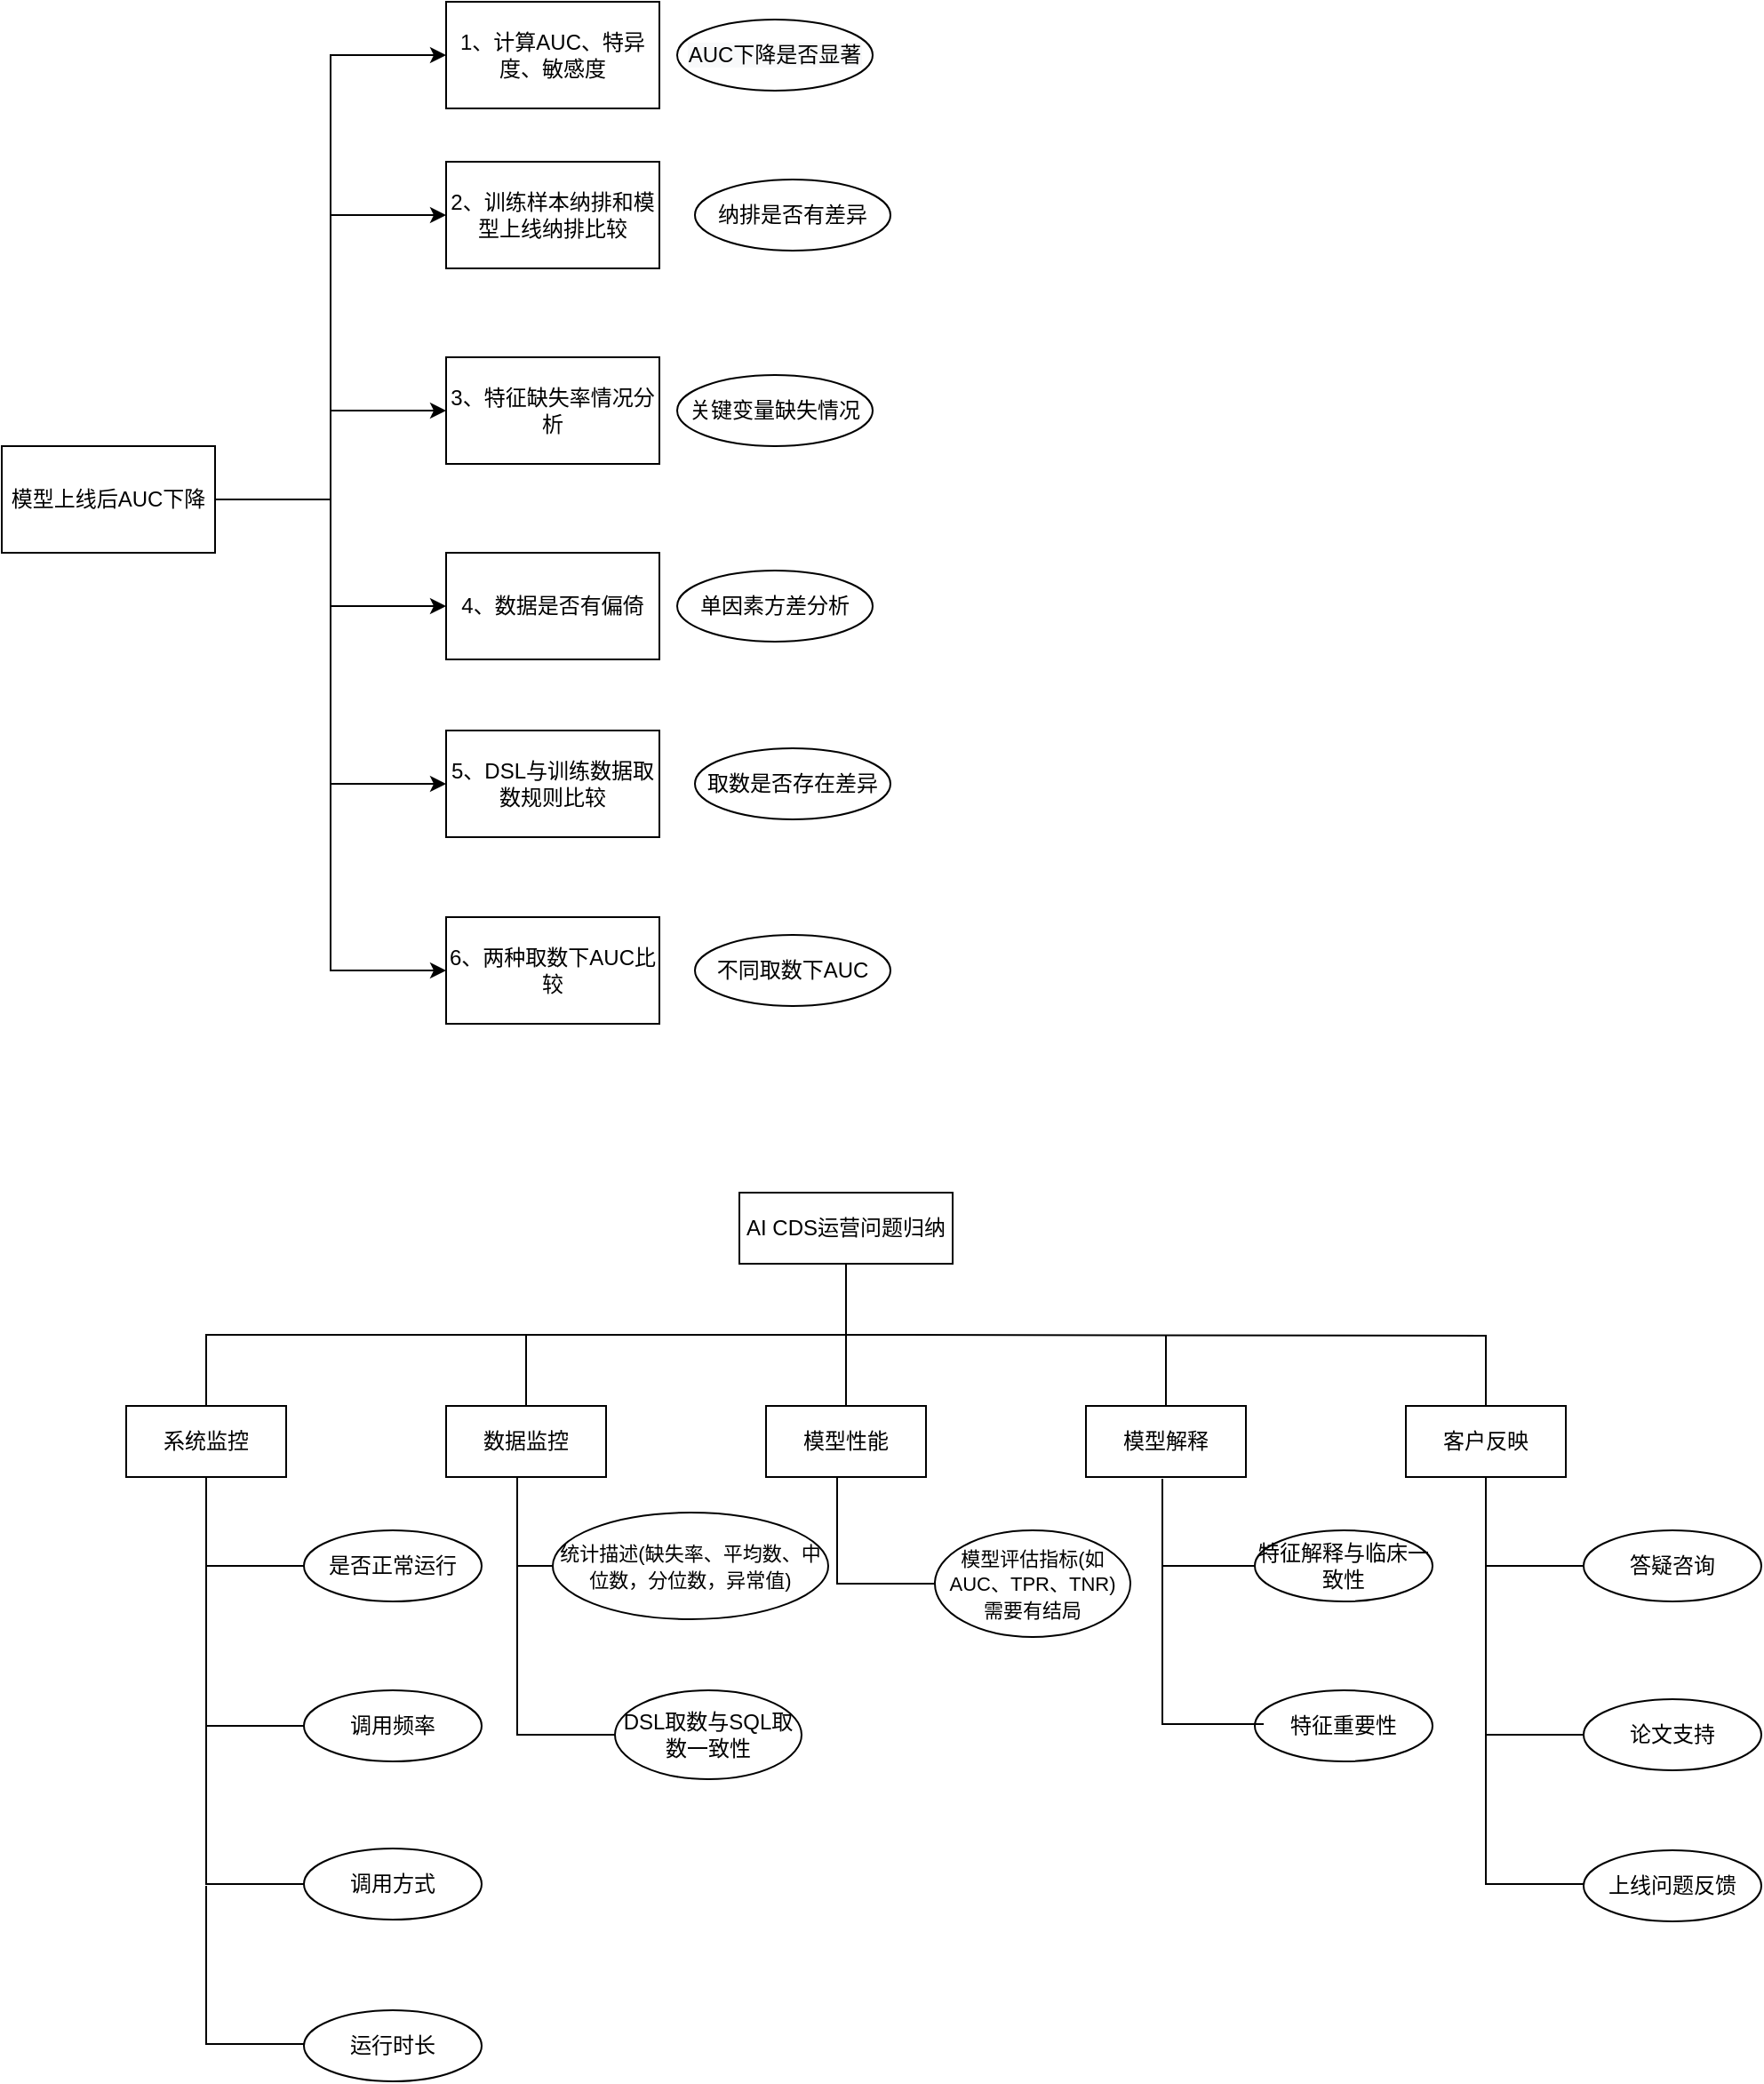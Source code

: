<mxfile version="15.6.5" type="github">
  <diagram id="vRWlxBvc6YLdMRHW4F01" name="Page-1">
    <mxGraphModel dx="1426" dy="826" grid="1" gridSize="10" guides="1" tooltips="1" connect="1" arrows="1" fold="1" page="1" pageScale="1" pageWidth="827" pageHeight="1169" math="0" shadow="0">
      <root>
        <mxCell id="0" />
        <mxCell id="1" parent="0" />
        <mxCell id="WEIcVe1hUNdVraOIOeLf-5" style="edgeStyle=orthogonalEdgeStyle;rounded=0;orthogonalLoop=1;jettySize=auto;html=1;exitX=1;exitY=0.5;exitDx=0;exitDy=0;entryX=0;entryY=0.5;entryDx=0;entryDy=0;" parent="1" source="WEIcVe1hUNdVraOIOeLf-1" target="WEIcVe1hUNdVraOIOeLf-2" edge="1">
          <mxGeometry relative="1" as="geometry" />
        </mxCell>
        <mxCell id="WEIcVe1hUNdVraOIOeLf-6" style="edgeStyle=orthogonalEdgeStyle;rounded=0;orthogonalLoop=1;jettySize=auto;html=1;entryX=0;entryY=0.5;entryDx=0;entryDy=0;" parent="1" source="WEIcVe1hUNdVraOIOeLf-1" target="LXul9ZkQvoNGOTqwKBGp-1" edge="1">
          <mxGeometry relative="1" as="geometry" />
        </mxCell>
        <mxCell id="WEIcVe1hUNdVraOIOeLf-7" style="edgeStyle=orthogonalEdgeStyle;rounded=0;orthogonalLoop=1;jettySize=auto;html=1;entryX=0;entryY=0.5;entryDx=0;entryDy=0;" parent="1" source="WEIcVe1hUNdVraOIOeLf-1" target="WEIcVe1hUNdVraOIOeLf-4" edge="1">
          <mxGeometry relative="1" as="geometry" />
        </mxCell>
        <mxCell id="WEIcVe1hUNdVraOIOeLf-8" style="edgeStyle=orthogonalEdgeStyle;rounded=0;orthogonalLoop=1;jettySize=auto;html=1;entryX=0;entryY=0.5;entryDx=0;entryDy=0;" parent="1" source="WEIcVe1hUNdVraOIOeLf-1" target="WEIcVe1hUNdVraOIOeLf-9" edge="1">
          <mxGeometry relative="1" as="geometry">
            <mxPoint x="210" y="490" as="targetPoint" />
          </mxGeometry>
        </mxCell>
        <mxCell id="LXul9ZkQvoNGOTqwKBGp-6" style="edgeStyle=orthogonalEdgeStyle;rounded=0;orthogonalLoop=1;jettySize=auto;html=1;entryX=0;entryY=0.5;entryDx=0;entryDy=0;" parent="1" source="WEIcVe1hUNdVraOIOeLf-1" target="LXul9ZkQvoNGOTqwKBGp-3" edge="1">
          <mxGeometry relative="1" as="geometry" />
        </mxCell>
        <mxCell id="LXul9ZkQvoNGOTqwKBGp-13" style="edgeStyle=orthogonalEdgeStyle;rounded=0;orthogonalLoop=1;jettySize=auto;html=1;entryX=0;entryY=0.5;entryDx=0;entryDy=0;" parent="1" source="WEIcVe1hUNdVraOIOeLf-1" target="WEIcVe1hUNdVraOIOeLf-10" edge="1">
          <mxGeometry relative="1" as="geometry" />
        </mxCell>
        <mxCell id="WEIcVe1hUNdVraOIOeLf-1" value="模型上线后AUC下降" style="rounded=0;whiteSpace=wrap;html=1;" parent="1" vertex="1">
          <mxGeometry x="10" y="320" width="120" height="60" as="geometry" />
        </mxCell>
        <mxCell id="WEIcVe1hUNdVraOIOeLf-2" value="3、特征缺失率情况分析" style="rounded=0;whiteSpace=wrap;html=1;" parent="1" vertex="1">
          <mxGeometry x="260" y="270" width="120" height="60" as="geometry" />
        </mxCell>
        <mxCell id="WEIcVe1hUNdVraOIOeLf-4" value="1、计算AUC、特异度、敏感度" style="rounded=0;whiteSpace=wrap;html=1;" parent="1" vertex="1">
          <mxGeometry x="260" y="70" width="120" height="60" as="geometry" />
        </mxCell>
        <mxCell id="WEIcVe1hUNdVraOIOeLf-9" value="5、DSL与训练数据取数规则比较" style="rounded=0;whiteSpace=wrap;html=1;" parent="1" vertex="1">
          <mxGeometry x="260" y="480" width="120" height="60" as="geometry" />
        </mxCell>
        <mxCell id="WEIcVe1hUNdVraOIOeLf-10" value="6、两种取数下AUC比较" style="rounded=0;whiteSpace=wrap;html=1;" parent="1" vertex="1">
          <mxGeometry x="260" y="585" width="120" height="60" as="geometry" />
        </mxCell>
        <mxCell id="LXul9ZkQvoNGOTqwKBGp-1" value="4、数据是否有偏倚" style="rounded=0;whiteSpace=wrap;html=1;" parent="1" vertex="1">
          <mxGeometry x="260" y="380" width="120" height="60" as="geometry" />
        </mxCell>
        <mxCell id="LXul9ZkQvoNGOTqwKBGp-3" value="2、训练样本纳排和模型上线纳排比较" style="rounded=0;whiteSpace=wrap;html=1;" parent="1" vertex="1">
          <mxGeometry x="260" y="160" width="120" height="60" as="geometry" />
        </mxCell>
        <mxCell id="LXul9ZkQvoNGOTqwKBGp-9" value="&lt;meta charset=&quot;utf-8&quot;&gt;&lt;span style=&quot;color: rgb(0, 0, 0); font-family: helvetica; font-size: 12px; font-style: normal; font-weight: 400; letter-spacing: normal; text-align: center; text-indent: 0px; text-transform: none; word-spacing: 0px; background-color: rgb(248, 249, 250); display: inline; float: none;&quot;&gt;AUC下降是否显著&lt;/span&gt;" style="ellipse;whiteSpace=wrap;html=1;" parent="1" vertex="1">
          <mxGeometry x="390" y="80" width="110" height="40" as="geometry" />
        </mxCell>
        <mxCell id="LXul9ZkQvoNGOTqwKBGp-10" value="&lt;font face=&quot;helvetica&quot;&gt;纳排是否有差异&lt;/font&gt;" style="ellipse;whiteSpace=wrap;html=1;" parent="1" vertex="1">
          <mxGeometry x="400" y="170" width="110" height="40" as="geometry" />
        </mxCell>
        <mxCell id="LXul9ZkQvoNGOTqwKBGp-11" value="&lt;font face=&quot;helvetica&quot;&gt;关键变量缺失情况&lt;/font&gt;" style="ellipse;whiteSpace=wrap;html=1;" parent="1" vertex="1">
          <mxGeometry x="390" y="280" width="110" height="40" as="geometry" />
        </mxCell>
        <mxCell id="LXul9ZkQvoNGOTqwKBGp-12" value="单因素方差分析" style="ellipse;whiteSpace=wrap;html=1;" parent="1" vertex="1">
          <mxGeometry x="390" y="390" width="110" height="40" as="geometry" />
        </mxCell>
        <mxCell id="LXul9ZkQvoNGOTqwKBGp-14" value="取数是否存在差异" style="ellipse;whiteSpace=wrap;html=1;" parent="1" vertex="1">
          <mxGeometry x="400" y="490" width="110" height="40" as="geometry" />
        </mxCell>
        <mxCell id="LXul9ZkQvoNGOTqwKBGp-15" value="不同取数下AUC" style="ellipse;whiteSpace=wrap;html=1;" parent="1" vertex="1">
          <mxGeometry x="400" y="595" width="110" height="40" as="geometry" />
        </mxCell>
        <mxCell id="HjqnfCNUR4v9TH8hMZEC-3" value="系统监控" style="rounded=0;whiteSpace=wrap;html=1;" parent="1" vertex="1">
          <mxGeometry x="80" y="860" width="90" height="40" as="geometry" />
        </mxCell>
        <mxCell id="HjqnfCNUR4v9TH8hMZEC-4" value="数据监控" style="rounded=0;whiteSpace=wrap;html=1;" parent="1" vertex="1">
          <mxGeometry x="260" y="860" width="90" height="40" as="geometry" />
        </mxCell>
        <mxCell id="HjqnfCNUR4v9TH8hMZEC-5" value="模型性能" style="rounded=0;whiteSpace=wrap;html=1;" parent="1" vertex="1">
          <mxGeometry x="440" y="860" width="90" height="40" as="geometry" />
        </mxCell>
        <mxCell id="HjqnfCNUR4v9TH8hMZEC-6" value="模型解释" style="rounded=0;whiteSpace=wrap;html=1;" parent="1" vertex="1">
          <mxGeometry x="620" y="860" width="90" height="40" as="geometry" />
        </mxCell>
        <mxCell id="HjqnfCNUR4v9TH8hMZEC-7" value="客户反映" style="rounded=0;whiteSpace=wrap;html=1;" parent="1" vertex="1">
          <mxGeometry x="800" y="860" width="90" height="40" as="geometry" />
        </mxCell>
        <mxCell id="HjqnfCNUR4v9TH8hMZEC-8" value="是否正常运行" style="ellipse;whiteSpace=wrap;html=1;" parent="1" vertex="1">
          <mxGeometry x="180" y="930" width="100" height="40" as="geometry" />
        </mxCell>
        <mxCell id="HjqnfCNUR4v9TH8hMZEC-9" value="调用频率" style="ellipse;whiteSpace=wrap;html=1;" parent="1" vertex="1">
          <mxGeometry x="180" y="1020" width="100" height="40" as="geometry" />
        </mxCell>
        <mxCell id="HjqnfCNUR4v9TH8hMZEC-10" value="调用方式" style="ellipse;whiteSpace=wrap;html=1;" parent="1" vertex="1">
          <mxGeometry x="180" y="1109" width="100" height="40" as="geometry" />
        </mxCell>
        <mxCell id="HjqnfCNUR4v9TH8hMZEC-11" value="运行时长" style="ellipse;whiteSpace=wrap;html=1;" parent="1" vertex="1">
          <mxGeometry x="180" y="1200" width="100" height="40" as="geometry" />
        </mxCell>
        <mxCell id="HjqnfCNUR4v9TH8hMZEC-14" value="&lt;font style=&quot;font-size: 11px&quot;&gt;统计描述(缺失率、平均数、中位数，分位数，异常值)&lt;/font&gt;" style="ellipse;whiteSpace=wrap;html=1;" parent="1" vertex="1">
          <mxGeometry x="320" y="920" width="155" height="60" as="geometry" />
        </mxCell>
        <mxCell id="HjqnfCNUR4v9TH8hMZEC-15" value="DSL取数与SQL取数一致性" style="ellipse;whiteSpace=wrap;html=1;" parent="1" vertex="1">
          <mxGeometry x="355" y="1020" width="105" height="50" as="geometry" />
        </mxCell>
        <mxCell id="HjqnfCNUR4v9TH8hMZEC-16" value="&lt;font style=&quot;font-size: 11px&quot;&gt;模型评估指标(如AUC、TPR、TNR)&lt;br&gt;需要有结局&lt;br&gt;&lt;/font&gt;" style="ellipse;whiteSpace=wrap;html=1;" parent="1" vertex="1">
          <mxGeometry x="535" y="930" width="110" height="60" as="geometry" />
        </mxCell>
        <mxCell id="HjqnfCNUR4v9TH8hMZEC-17" value="特征重要性" style="ellipse;whiteSpace=wrap;html=1;" parent="1" vertex="1">
          <mxGeometry x="715" y="1020" width="100" height="40" as="geometry" />
        </mxCell>
        <mxCell id="HjqnfCNUR4v9TH8hMZEC-18" value="特征解释与临床一致性" style="ellipse;whiteSpace=wrap;html=1;" parent="1" vertex="1">
          <mxGeometry x="715" y="930" width="100" height="40" as="geometry" />
        </mxCell>
        <mxCell id="HjqnfCNUR4v9TH8hMZEC-19" value="答疑咨询" style="ellipse;whiteSpace=wrap;html=1;" parent="1" vertex="1">
          <mxGeometry x="900" y="930" width="100" height="40" as="geometry" />
        </mxCell>
        <mxCell id="HjqnfCNUR4v9TH8hMZEC-20" value="论文支持" style="ellipse;whiteSpace=wrap;html=1;" parent="1" vertex="1">
          <mxGeometry x="900" y="1025" width="100" height="40" as="geometry" />
        </mxCell>
        <mxCell id="HjqnfCNUR4v9TH8hMZEC-21" value="上线问题反馈" style="ellipse;whiteSpace=wrap;html=1;" parent="1" vertex="1">
          <mxGeometry x="900" y="1110" width="100" height="40" as="geometry" />
        </mxCell>
        <mxCell id="HjqnfCNUR4v9TH8hMZEC-22" value="AI CDS运营问题归纳" style="rounded=0;whiteSpace=wrap;html=1;" parent="1" vertex="1">
          <mxGeometry x="425" y="740" width="120" height="40" as="geometry" />
        </mxCell>
        <mxCell id="HjqnfCNUR4v9TH8hMZEC-23" value="" style="endArrow=none;html=1;rounded=0;fontSize=11;edgeStyle=orthogonalEdgeStyle;entryX=0.5;entryY=1;entryDx=0;entryDy=0;exitX=0.5;exitY=0;exitDx=0;exitDy=0;" parent="1" source="HjqnfCNUR4v9TH8hMZEC-3" target="HjqnfCNUR4v9TH8hMZEC-22" edge="1">
          <mxGeometry width="50" height="50" relative="1" as="geometry">
            <mxPoint x="390" y="840" as="sourcePoint" />
            <mxPoint x="440" y="790" as="targetPoint" />
          </mxGeometry>
        </mxCell>
        <mxCell id="HjqnfCNUR4v9TH8hMZEC-24" value="" style="endArrow=none;html=1;rounded=0;fontSize=11;edgeStyle=orthogonalEdgeStyle;exitX=0.5;exitY=0;exitDx=0;exitDy=0;" parent="1" source="HjqnfCNUR4v9TH8hMZEC-4" edge="1">
          <mxGeometry width="50" height="50" relative="1" as="geometry">
            <mxPoint x="435" y="860" as="sourcePoint" />
            <mxPoint x="485" y="810" as="targetPoint" />
            <Array as="points">
              <mxPoint x="305" y="820" />
              <mxPoint x="485" y="820" />
            </Array>
          </mxGeometry>
        </mxCell>
        <mxCell id="HjqnfCNUR4v9TH8hMZEC-25" value="" style="endArrow=none;html=1;rounded=0;fontSize=11;edgeStyle=orthogonalEdgeStyle;exitX=0.5;exitY=0;exitDx=0;exitDy=0;" parent="1" source="HjqnfCNUR4v9TH8hMZEC-5" edge="1">
          <mxGeometry width="50" height="50" relative="1" as="geometry">
            <mxPoint x="435" y="870" as="sourcePoint" />
            <mxPoint x="485" y="820" as="targetPoint" />
          </mxGeometry>
        </mxCell>
        <mxCell id="HjqnfCNUR4v9TH8hMZEC-26" value="" style="endArrow=none;html=1;rounded=0;fontSize=11;edgeStyle=orthogonalEdgeStyle;entryX=0.5;entryY=0;entryDx=0;entryDy=0;" parent="1" target="HjqnfCNUR4v9TH8hMZEC-7" edge="1">
          <mxGeometry width="50" height="50" relative="1" as="geometry">
            <mxPoint x="480" y="820" as="sourcePoint" />
            <mxPoint x="610" y="830" as="targetPoint" />
          </mxGeometry>
        </mxCell>
        <mxCell id="HjqnfCNUR4v9TH8hMZEC-27" value="" style="endArrow=none;html=1;rounded=0;fontSize=11;edgeStyle=orthogonalEdgeStyle;exitX=0.5;exitY=0;exitDx=0;exitDy=0;" parent="1" source="HjqnfCNUR4v9TH8hMZEC-6" edge="1">
          <mxGeometry width="50" height="50" relative="1" as="geometry">
            <mxPoint x="620" y="870" as="sourcePoint" />
            <mxPoint x="665" y="820" as="targetPoint" />
          </mxGeometry>
        </mxCell>
        <mxCell id="HjqnfCNUR4v9TH8hMZEC-28" value="" style="endArrow=none;html=1;rounded=0;fontSize=11;edgeStyle=orthogonalEdgeStyle;entryX=0.5;entryY=1;entryDx=0;entryDy=0;" parent="1" target="HjqnfCNUR4v9TH8hMZEC-3" edge="1">
          <mxGeometry width="50" height="50" relative="1" as="geometry">
            <mxPoint x="180" y="950" as="sourcePoint" />
            <mxPoint x="120" y="960" as="targetPoint" />
            <Array as="points">
              <mxPoint x="125" y="950" />
            </Array>
          </mxGeometry>
        </mxCell>
        <mxCell id="HjqnfCNUR4v9TH8hMZEC-30" value="" style="endArrow=none;html=1;rounded=0;fontSize=11;edgeStyle=orthogonalEdgeStyle;entryX=0;entryY=0.5;entryDx=0;entryDy=0;" parent="1" target="HjqnfCNUR4v9TH8hMZEC-9" edge="1">
          <mxGeometry width="50" height="50" relative="1" as="geometry">
            <mxPoint x="125" y="950" as="sourcePoint" />
            <mxPoint x="175" y="1040" as="targetPoint" />
            <Array as="points">
              <mxPoint x="125" y="1040" />
            </Array>
          </mxGeometry>
        </mxCell>
        <mxCell id="HjqnfCNUR4v9TH8hMZEC-31" value="" style="endArrow=none;html=1;rounded=0;fontSize=11;edgeStyle=orthogonalEdgeStyle;entryX=0;entryY=0.5;entryDx=0;entryDy=0;" parent="1" target="HjqnfCNUR4v9TH8hMZEC-10" edge="1">
          <mxGeometry width="50" height="50" relative="1" as="geometry">
            <mxPoint x="125" y="1040" as="sourcePoint" />
            <mxPoint x="175" y="1129" as="targetPoint" />
            <Array as="points">
              <mxPoint x="125" y="1129" />
            </Array>
          </mxGeometry>
        </mxCell>
        <mxCell id="HjqnfCNUR4v9TH8hMZEC-32" value="" style="endArrow=none;html=1;rounded=0;fontSize=11;edgeStyle=orthogonalEdgeStyle;entryX=0;entryY=0.5;entryDx=0;entryDy=0;" parent="1" edge="1">
          <mxGeometry width="50" height="50" relative="1" as="geometry">
            <mxPoint x="125" y="1130" as="sourcePoint" />
            <mxPoint x="180" y="1219" as="targetPoint" />
            <Array as="points">
              <mxPoint x="125" y="1219" />
            </Array>
          </mxGeometry>
        </mxCell>
        <mxCell id="HjqnfCNUR4v9TH8hMZEC-33" value="" style="endArrow=none;html=1;rounded=0;fontSize=11;edgeStyle=orthogonalEdgeStyle;entryX=0;entryY=0.5;entryDx=0;entryDy=0;" parent="1" target="HjqnfCNUR4v9TH8hMZEC-14" edge="1">
          <mxGeometry width="50" height="50" relative="1" as="geometry">
            <mxPoint x="300" y="900" as="sourcePoint" />
            <mxPoint x="355" y="989" as="targetPoint" />
            <Array as="points">
              <mxPoint x="300" y="950" />
            </Array>
          </mxGeometry>
        </mxCell>
        <mxCell id="HjqnfCNUR4v9TH8hMZEC-34" value="" style="endArrow=none;html=1;rounded=0;fontSize=11;edgeStyle=orthogonalEdgeStyle;entryX=0;entryY=0.5;entryDx=0;entryDy=0;" parent="1" target="HjqnfCNUR4v9TH8hMZEC-15" edge="1">
          <mxGeometry width="50" height="50" relative="1" as="geometry">
            <mxPoint x="300" y="950" as="sourcePoint" />
            <mxPoint x="355" y="1039" as="targetPoint" />
            <Array as="points">
              <mxPoint x="300" y="1045" />
            </Array>
          </mxGeometry>
        </mxCell>
        <mxCell id="HjqnfCNUR4v9TH8hMZEC-35" value="" style="endArrow=none;html=1;rounded=0;fontSize=11;edgeStyle=orthogonalEdgeStyle;entryX=0;entryY=0.5;entryDx=0;entryDy=0;" parent="1" target="HjqnfCNUR4v9TH8hMZEC-16" edge="1">
          <mxGeometry width="50" height="50" relative="1" as="geometry">
            <mxPoint x="480" y="900" as="sourcePoint" />
            <mxPoint x="535" y="989" as="targetPoint" />
            <Array as="points">
              <mxPoint x="480" y="960" />
            </Array>
          </mxGeometry>
        </mxCell>
        <mxCell id="HjqnfCNUR4v9TH8hMZEC-36" value="" style="endArrow=none;html=1;rounded=0;fontSize=11;edgeStyle=orthogonalEdgeStyle;entryX=0;entryY=0.5;entryDx=0;entryDy=0;" parent="1" target="HjqnfCNUR4v9TH8hMZEC-18" edge="1">
          <mxGeometry width="50" height="50" relative="1" as="geometry">
            <mxPoint x="663" y="901" as="sourcePoint" />
            <mxPoint x="718" y="990" as="targetPoint" />
            <Array as="points">
              <mxPoint x="663" y="950" />
            </Array>
          </mxGeometry>
        </mxCell>
        <mxCell id="HjqnfCNUR4v9TH8hMZEC-37" value="" style="endArrow=none;html=1;rounded=0;fontSize=11;edgeStyle=orthogonalEdgeStyle;" parent="1" edge="1">
          <mxGeometry width="50" height="50" relative="1" as="geometry">
            <mxPoint x="663" y="950" as="sourcePoint" />
            <mxPoint x="720" y="1039" as="targetPoint" />
            <Array as="points">
              <mxPoint x="663" y="1039" />
            </Array>
          </mxGeometry>
        </mxCell>
        <mxCell id="HjqnfCNUR4v9TH8hMZEC-38" value="" style="endArrow=none;html=1;rounded=0;fontSize=11;edgeStyle=orthogonalEdgeStyle;" parent="1" edge="1">
          <mxGeometry width="50" height="50" relative="1" as="geometry">
            <mxPoint x="845" y="900" as="sourcePoint" />
            <mxPoint x="900" y="950" as="targetPoint" />
            <Array as="points">
              <mxPoint x="845" y="950" />
              <mxPoint x="900" y="950" />
            </Array>
          </mxGeometry>
        </mxCell>
        <mxCell id="HjqnfCNUR4v9TH8hMZEC-39" value="" style="endArrow=none;html=1;rounded=0;fontSize=11;edgeStyle=orthogonalEdgeStyle;entryX=0;entryY=0.5;entryDx=0;entryDy=0;" parent="1" target="HjqnfCNUR4v9TH8hMZEC-20" edge="1">
          <mxGeometry width="50" height="50" relative="1" as="geometry">
            <mxPoint x="845" y="940" as="sourcePoint" />
            <mxPoint x="900" y="1050" as="targetPoint" />
            <Array as="points">
              <mxPoint x="845" y="1045" />
            </Array>
          </mxGeometry>
        </mxCell>
        <mxCell id="HjqnfCNUR4v9TH8hMZEC-40" value="" style="endArrow=none;html=1;rounded=0;fontSize=11;edgeStyle=orthogonalEdgeStyle;entryX=0;entryY=0.5;entryDx=0;entryDy=0;" parent="1" edge="1">
          <mxGeometry width="50" height="50" relative="1" as="geometry">
            <mxPoint x="845" y="1040" as="sourcePoint" />
            <mxPoint x="900" y="1129" as="targetPoint" />
            <Array as="points">
              <mxPoint x="845" y="1129" />
            </Array>
          </mxGeometry>
        </mxCell>
      </root>
    </mxGraphModel>
  </diagram>
</mxfile>

